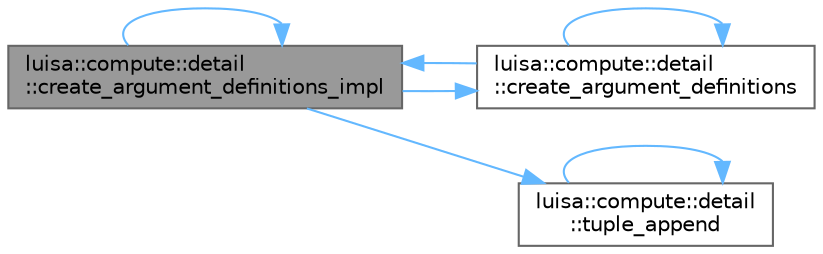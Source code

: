 digraph "luisa::compute::detail::create_argument_definitions_impl"
{
 // LATEX_PDF_SIZE
  bgcolor="transparent";
  edge [fontname=Helvetica,fontsize=10,labelfontname=Helvetica,labelfontsize=10];
  node [fontname=Helvetica,fontsize=10,shape=box,height=0.2,width=0.4];
  rankdir="LR";
  Node1 [id="Node000001",label="luisa::compute::detail\l::create_argument_definitions_impl",height=0.2,width=0.4,color="gray40", fillcolor="grey60", style="filled", fontcolor="black",tooltip=" "];
  Node1 -> Node2 [id="edge1_Node000001_Node000002",color="steelblue1",style="solid",tooltip=" "];
  Node2 [id="Node000002",label="luisa::compute::detail\l::create_argument_definitions",height=0.2,width=0.4,color="grey40", fillcolor="white", style="filled",URL="$namespaceluisa_1_1compute_1_1detail.html#a5ac01663551dfa751b156546a539e1ea",tooltip="Create argument definitions"];
  Node2 -> Node2 [id="edge2_Node000002_Node000002",color="steelblue1",style="solid",tooltip=" "];
  Node2 -> Node1 [id="edge3_Node000002_Node000001",color="steelblue1",style="solid",tooltip=" "];
  Node1 -> Node1 [id="edge4_Node000001_Node000001",color="steelblue1",style="solid",tooltip=" "];
  Node1 -> Node3 [id="edge5_Node000001_Node000003",color="steelblue1",style="solid",tooltip=" "];
  Node3 [id="Node000003",label="luisa::compute::detail\l::tuple_append",height=0.2,width=0.4,color="grey40", fillcolor="white", style="filled",URL="$namespaceluisa_1_1compute_1_1detail.html#a9a210fee4f85a9efbbd6ce7d0d9e37db",tooltip="Append an element in a tuple"];
  Node3 -> Node3 [id="edge6_Node000003_Node000003",color="steelblue1",style="solid",tooltip=" "];
}
